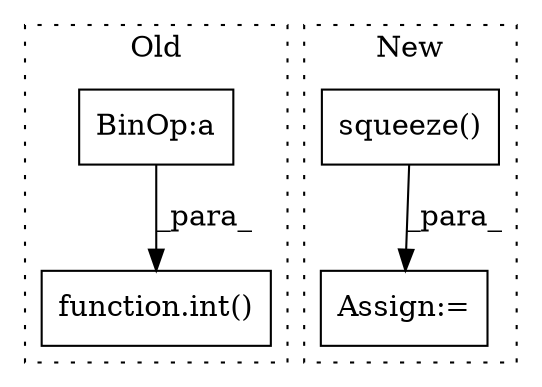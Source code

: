 digraph G {
subgraph cluster0 {
1 [label="function.int()" a="75" s="803,846" l="4,1" shape="box"];
4 [label="BinOp:a" a="82" s="816" l="3" shape="box"];
label = "Old";
style="dotted";
}
subgraph cluster1 {
2 [label="squeeze()" a="75" s="701" l="14" shape="box"];
3 [label="Assign:=" a="68" s="698" l="3" shape="box"];
label = "New";
style="dotted";
}
2 -> 3 [label="_para_"];
4 -> 1 [label="_para_"];
}